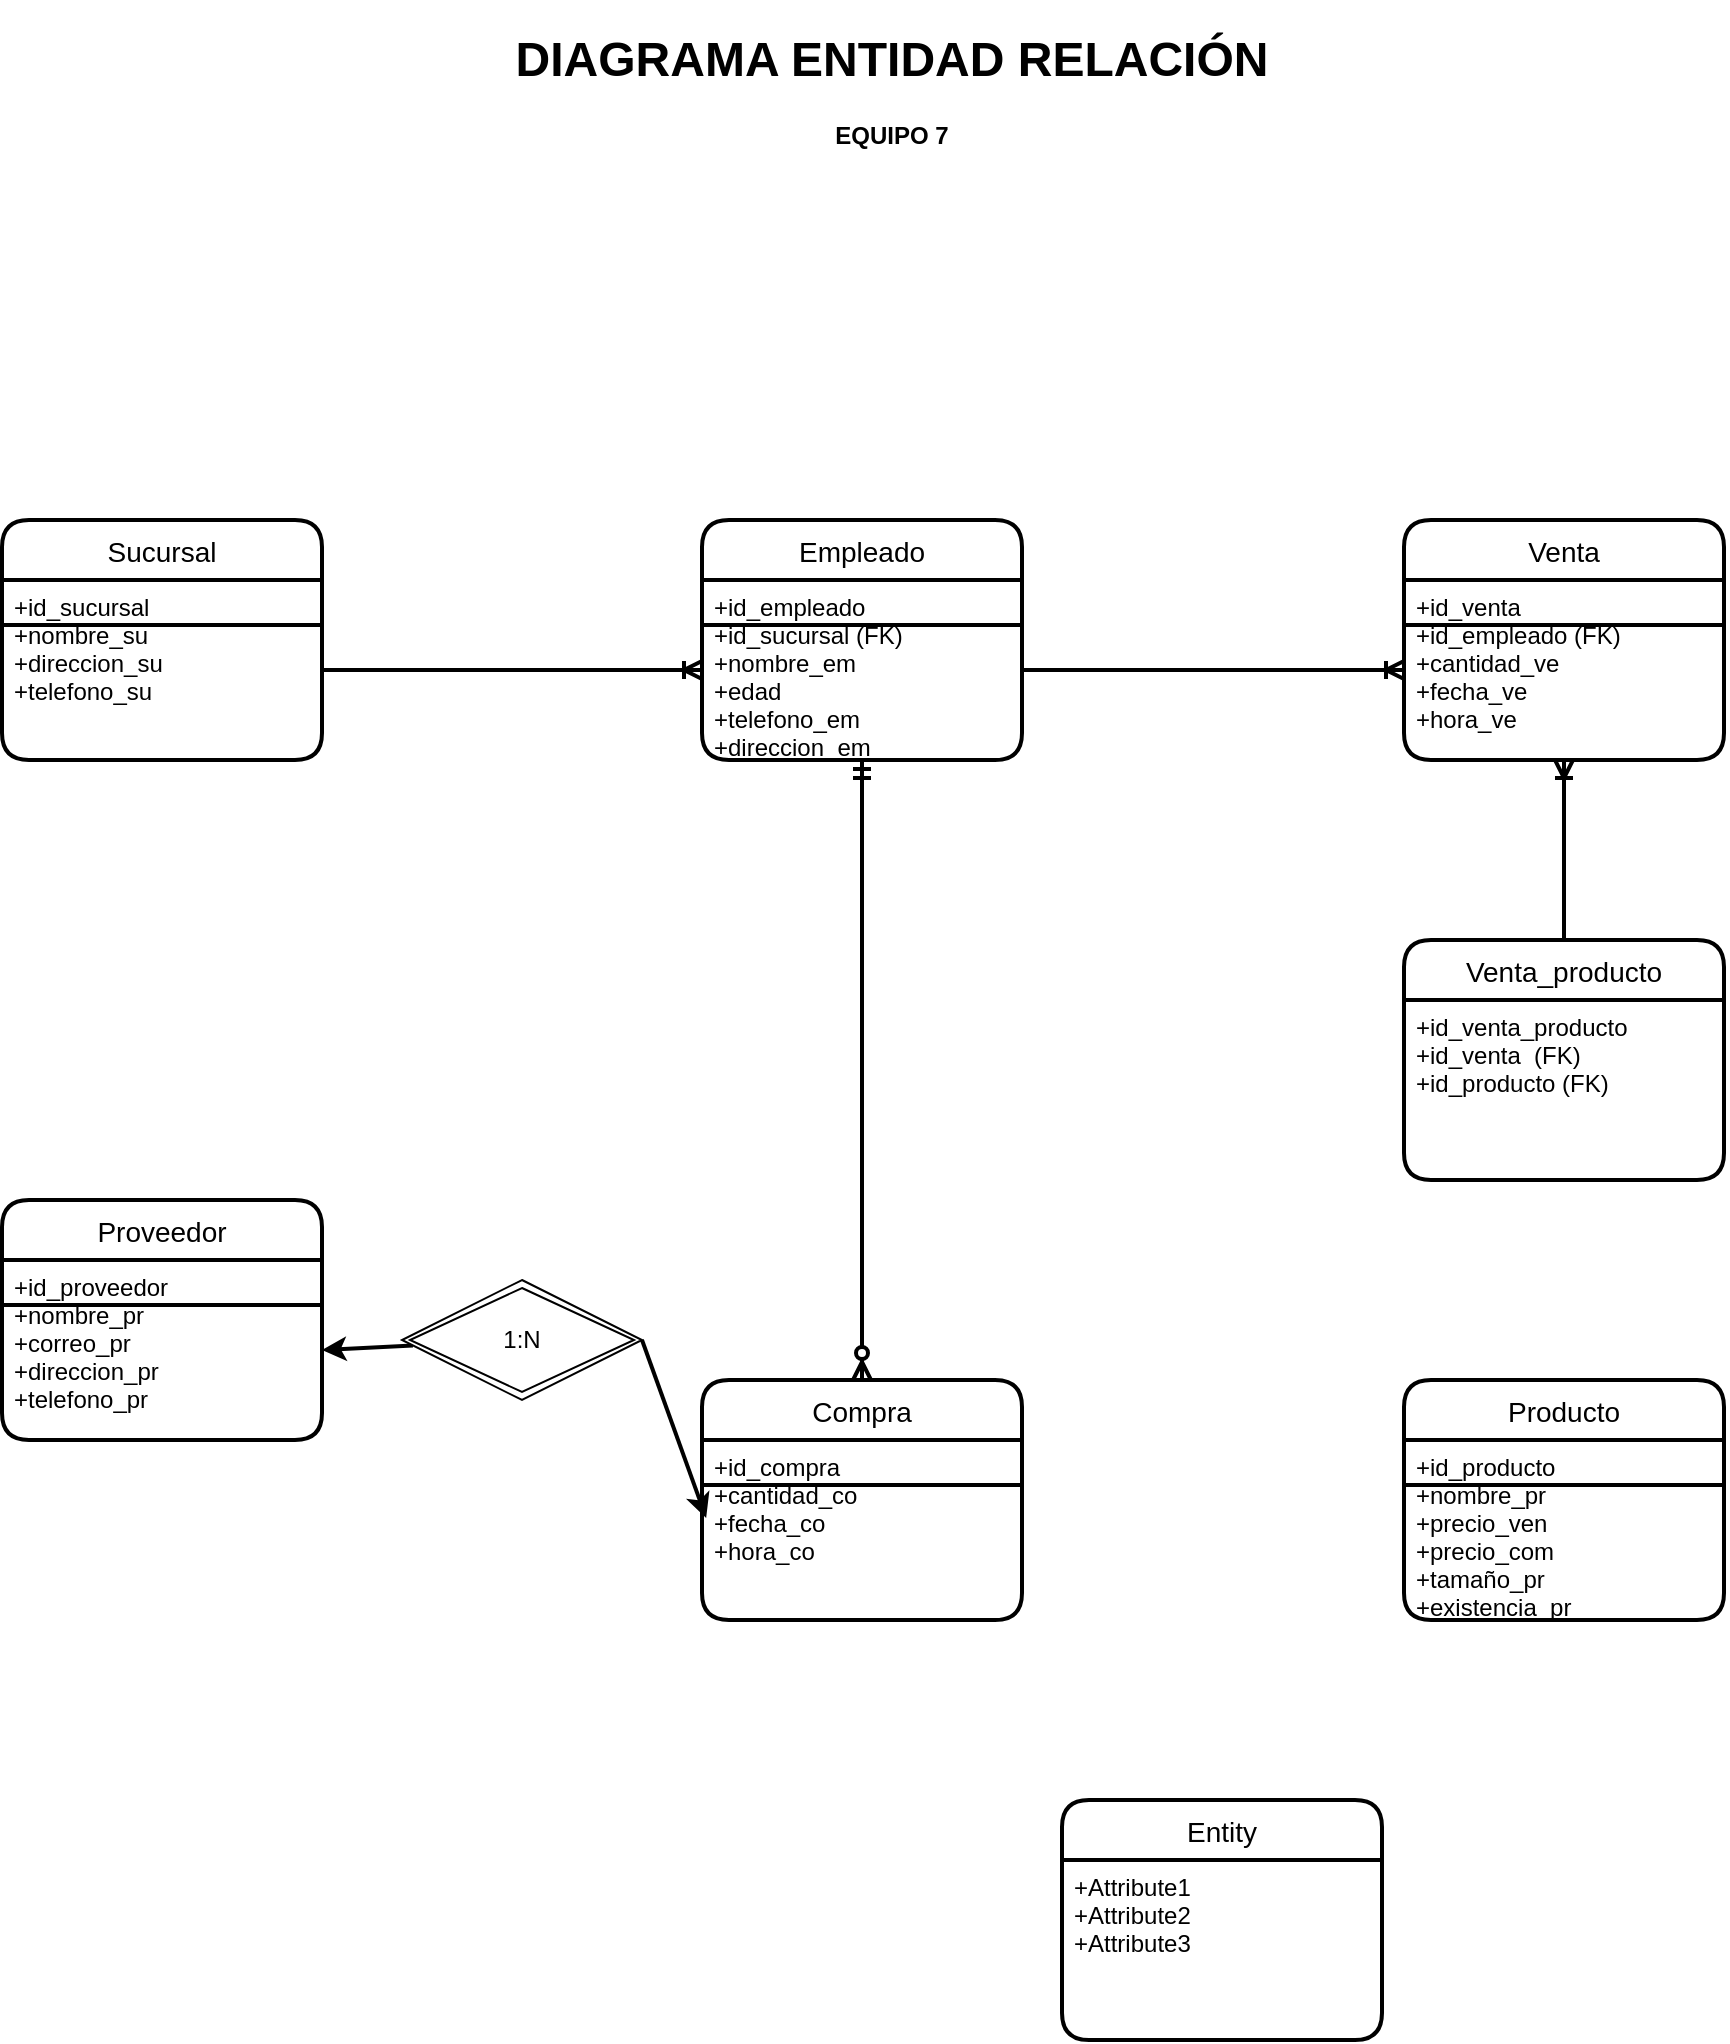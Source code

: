 <mxfile version="13.7.8" type="github"><diagram id="lURr1SUzgLX1jMfKgT8y" name="Page-1"><mxGraphModel dx="868" dy="472" grid="1" gridSize="10" guides="1" tooltips="1" connect="1" arrows="1" fold="1" page="1" pageScale="1" pageWidth="1654" pageHeight="1169" math="0" shadow="0"><root><mxCell id="0"/><mxCell id="1" parent="0"/><mxCell id="yS4Auysj0yb1mgpmarGh-30" value="" style="fontSize=12;html=1;endArrow=ERzeroToMany;startArrow=ERmandOne;strokeWidth=2;entryX=0.5;entryY=0;entryDx=0;entryDy=0;exitX=0.5;exitY=1;exitDx=0;exitDy=0;" parent="1" source="yS4Auysj0yb1mgpmarGh-12" target="yS4Auysj0yb1mgpmarGh-13" edge="1"><mxGeometry width="100" height="100" relative="1" as="geometry"><mxPoint x="680" y="610" as="sourcePoint"/><mxPoint x="780" y="510" as="targetPoint"/></mxGeometry></mxCell><mxCell id="yS4Auysj0yb1mgpmarGh-11" value="Empleado" style="swimlane;childLayout=stackLayout;horizontal=1;startSize=30;horizontalStack=0;rounded=1;fontSize=14;fontStyle=0;strokeWidth=2;resizeParent=0;resizeLast=1;shadow=0;dashed=0;align=center;" parent="1" vertex="1"><mxGeometry x="750" y="340" width="160" height="120" as="geometry"/></mxCell><mxCell id="yS4Auysj0yb1mgpmarGh-12" value="+id_empleado&#10;+id_sucursal (FK)&#10;+nombre_em&#10;+edad&#10;+telefono_em&#10;+direccion_em" style="align=left;strokeColor=none;fillColor=none;spacingLeft=4;fontSize=12;verticalAlign=top;resizable=0;rotatable=0;part=1;" parent="yS4Auysj0yb1mgpmarGh-11" vertex="1"><mxGeometry y="30" width="160" height="90" as="geometry"/></mxCell><mxCell id="yS4Auysj0yb1mgpmarGh-38" value="" style="endArrow=none;html=1;strokeWidth=2;exitX=0;exitY=0.25;exitDx=0;exitDy=0;entryX=1;entryY=0.25;entryDx=0;entryDy=0;" parent="yS4Auysj0yb1mgpmarGh-11" source="yS4Auysj0yb1mgpmarGh-12" target="yS4Auysj0yb1mgpmarGh-12" edge="1"><mxGeometry width="50" height="50" relative="1" as="geometry"><mxPoint x="210" y="40" as="sourcePoint"/><mxPoint x="260" y="-10" as="targetPoint"/></mxGeometry></mxCell><mxCell id="yS4Auysj0yb1mgpmarGh-40" value="&lt;h1&gt;DIAGRAMA ENTIDAD RELACIÓN&lt;/h1&gt;&lt;div&gt;&lt;b&gt;EQUIPO 7&lt;/b&gt;&lt;/div&gt;&lt;div&gt;&lt;b&gt;&lt;br&gt;&lt;/b&gt;&lt;/div&gt;" style="text;html=1;strokeColor=none;fillColor=none;spacing=5;spacingTop=-20;whiteSpace=wrap;overflow=hidden;rounded=0;align=center;" parent="1" vertex="1"><mxGeometry x="620" y="90" width="450" height="120" as="geometry"/></mxCell><mxCell id="yS4Auysj0yb1mgpmarGh-1" value="Sucursal" style="swimlane;childLayout=stackLayout;horizontal=1;startSize=30;horizontalStack=0;rounded=1;fontSize=14;fontStyle=0;strokeWidth=2;resizeParent=0;resizeLast=1;shadow=0;dashed=0;align=center;" parent="1" vertex="1"><mxGeometry x="400" y="340" width="160" height="120" as="geometry"/></mxCell><mxCell id="yS4Auysj0yb1mgpmarGh-2" value="+id_sucursal&#10;+nombre_su&#10;+direccion_su&#10;+telefono_su" style="align=left;strokeColor=none;fillColor=none;spacingLeft=4;fontSize=12;verticalAlign=top;resizable=0;rotatable=0;part=1;" parent="yS4Auysj0yb1mgpmarGh-1" vertex="1"><mxGeometry y="30" width="160" height="90" as="geometry"/></mxCell><mxCell id="yS4Auysj0yb1mgpmarGh-33" value="" style="endArrow=none;html=1;strokeWidth=2;exitX=0;exitY=0.25;exitDx=0;exitDy=0;entryX=1;entryY=0.25;entryDx=0;entryDy=0;" parent="yS4Auysj0yb1mgpmarGh-1" source="yS4Auysj0yb1mgpmarGh-2" target="yS4Auysj0yb1mgpmarGh-2" edge="1"><mxGeometry width="50" height="50" relative="1" as="geometry"><mxPoint x="170" y="220" as="sourcePoint"/><mxPoint x="310" y="220" as="targetPoint"/></mxGeometry></mxCell><mxCell id="yS4Auysj0yb1mgpmarGh-9" value="Proveedor" style="swimlane;childLayout=stackLayout;horizontal=1;startSize=30;horizontalStack=0;rounded=1;fontSize=14;fontStyle=0;strokeWidth=2;resizeParent=0;resizeLast=1;shadow=0;dashed=0;align=center;" parent="1" vertex="1"><mxGeometry x="400" y="680" width="160" height="120" as="geometry"/></mxCell><mxCell id="yS4Auysj0yb1mgpmarGh-10" value="+id_proveedor&#10;+nombre_pr&#10;+correo_pr&#10;+direccion_pr&#10;+telefono_pr" style="align=left;strokeColor=none;fillColor=none;spacingLeft=4;fontSize=12;verticalAlign=top;resizable=0;rotatable=0;part=1;" parent="yS4Auysj0yb1mgpmarGh-9" vertex="1"><mxGeometry y="30" width="160" height="90" as="geometry"/></mxCell><mxCell id="yS4Auysj0yb1mgpmarGh-37" value="" style="endArrow=none;html=1;strokeWidth=2;exitX=0;exitY=0.25;exitDx=0;exitDy=0;entryX=1;entryY=0.25;entryDx=0;entryDy=0;" parent="yS4Auysj0yb1mgpmarGh-9" source="yS4Auysj0yb1mgpmarGh-10" target="yS4Auysj0yb1mgpmarGh-10" edge="1"><mxGeometry width="50" height="50" relative="1" as="geometry"><mxPoint x="150" y="-20" as="sourcePoint"/><mxPoint x="200" y="-70" as="targetPoint"/></mxGeometry></mxCell><mxCell id="xZR6L2Q0r_49w582ZbOt-12" style="edgeStyle=none;rounded=0;orthogonalLoop=1;jettySize=auto;html=1;entryX=1;entryY=0.5;entryDx=0;entryDy=0;strokeWidth=2;" parent="1" source="xZR6L2Q0r_49w582ZbOt-11" target="yS4Auysj0yb1mgpmarGh-10" edge="1"><mxGeometry relative="1" as="geometry"/></mxCell><mxCell id="xZR6L2Q0r_49w582ZbOt-15" style="edgeStyle=none;rounded=0;orthogonalLoop=1;jettySize=auto;html=1;exitX=1;exitY=0.5;exitDx=0;exitDy=0;entryX=0.013;entryY=0.433;entryDx=0;entryDy=0;entryPerimeter=0;strokeWidth=2;" parent="1" source="xZR6L2Q0r_49w582ZbOt-11" target="yS4Auysj0yb1mgpmarGh-14" edge="1"><mxGeometry relative="1" as="geometry"/></mxCell><mxCell id="xZR6L2Q0r_49w582ZbOt-11" value="1:N" style="shape=rhombus;double=1;perimeter=rhombusPerimeter;whiteSpace=wrap;html=1;align=center;" parent="1" vertex="1"><mxGeometry x="600" y="720" width="120" height="60" as="geometry"/></mxCell><mxCell id="_uHusO7HqeZdsBcVtX60-1" value="" style="edgeStyle=entityRelationEdgeStyle;fontSize=12;html=1;endArrow=ERoneToMany;exitX=1;exitY=0.5;exitDx=0;exitDy=0;entryX=0;entryY=0.5;entryDx=0;entryDy=0;strokeWidth=2;" edge="1" parent="1" source="yS4Auysj0yb1mgpmarGh-2" target="yS4Auysj0yb1mgpmarGh-12"><mxGeometry width="100" height="100" relative="1" as="geometry"><mxPoint x="610" y="470" as="sourcePoint"/><mxPoint x="710" y="370" as="targetPoint"/></mxGeometry></mxCell><mxCell id="yS4Auysj0yb1mgpmarGh-15" value="Venta" style="swimlane;childLayout=stackLayout;horizontal=1;startSize=30;horizontalStack=0;rounded=1;fontSize=14;fontStyle=0;strokeWidth=2;resizeParent=0;resizeLast=1;shadow=0;dashed=0;align=center;" parent="1" vertex="1"><mxGeometry x="1101" y="340" width="160" height="120" as="geometry"/></mxCell><mxCell id="yS4Auysj0yb1mgpmarGh-39" value="" style="endArrow=none;html=1;strokeWidth=2;exitX=0;exitY=0.25;exitDx=0;exitDy=0;entryX=1;entryY=0.25;entryDx=0;entryDy=0;" parent="yS4Auysj0yb1mgpmarGh-15" source="yS4Auysj0yb1mgpmarGh-16" target="yS4Auysj0yb1mgpmarGh-16" edge="1"><mxGeometry width="50" height="50" relative="1" as="geometry"><mxPoint x="230" y="90" as="sourcePoint"/><mxPoint x="280" y="40" as="targetPoint"/></mxGeometry></mxCell><mxCell id="yS4Auysj0yb1mgpmarGh-16" value="+id_venta&#10;+id_empleado (FK)&#10;+cantidad_ve&#10;+fecha_ve&#10;+hora_ve" style="align=left;strokeColor=none;fillColor=none;spacingLeft=4;fontSize=12;verticalAlign=top;resizable=0;rotatable=0;part=1;" parent="yS4Auysj0yb1mgpmarGh-15" vertex="1"><mxGeometry y="30" width="160" height="90" as="geometry"/></mxCell><mxCell id="_uHusO7HqeZdsBcVtX60-2" value="" style="edgeStyle=entityRelationEdgeStyle;fontSize=12;html=1;endArrow=ERoneToMany;strokeWidth=2;exitX=1;exitY=0.5;exitDx=0;exitDy=0;entryX=0;entryY=0.5;entryDx=0;entryDy=0;" edge="1" parent="1" source="yS4Auysj0yb1mgpmarGh-12" target="yS4Auysj0yb1mgpmarGh-16"><mxGeometry width="100" height="100" relative="1" as="geometry"><mxPoint x="960" y="470" as="sourcePoint"/><mxPoint x="1060" y="370" as="targetPoint"/></mxGeometry></mxCell><mxCell id="yS4Auysj0yb1mgpmarGh-13" value="Compra" style="swimlane;childLayout=stackLayout;horizontal=1;startSize=30;horizontalStack=0;rounded=1;fontSize=14;fontStyle=0;strokeWidth=2;resizeParent=0;resizeLast=1;shadow=0;dashed=0;align=center;" parent="1" vertex="1"><mxGeometry x="750" y="770" width="160" height="120" as="geometry"/></mxCell><mxCell id="yS4Auysj0yb1mgpmarGh-14" value="+id_compra&#10;+cantidad_co&#10;+fecha_co&#10;+hora_co" style="align=left;strokeColor=none;fillColor=none;spacingLeft=4;fontSize=12;verticalAlign=top;resizable=0;rotatable=0;part=1;" parent="yS4Auysj0yb1mgpmarGh-13" vertex="1"><mxGeometry y="30" width="160" height="90" as="geometry"/></mxCell><mxCell id="yS4Auysj0yb1mgpmarGh-36" style="edgeStyle=none;rounded=1;orthogonalLoop=1;jettySize=auto;html=1;entryX=0;entryY=0.5;entryDx=0;entryDy=0;strokeWidth=2;" parent="yS4Auysj0yb1mgpmarGh-13" source="yS4Auysj0yb1mgpmarGh-14" target="yS4Auysj0yb1mgpmarGh-14" edge="1"><mxGeometry relative="1" as="geometry"/></mxCell><mxCell id="yS4Auysj0yb1mgpmarGh-35" value="" style="endArrow=none;html=1;strokeWidth=2;exitX=0;exitY=0.25;exitDx=0;exitDy=0;entryX=1;entryY=0.25;entryDx=0;entryDy=0;" parent="yS4Auysj0yb1mgpmarGh-13" source="yS4Auysj0yb1mgpmarGh-14" target="yS4Auysj0yb1mgpmarGh-14" edge="1"><mxGeometry width="50" height="50" relative="1" as="geometry"><mxPoint x="200" y="-10" as="sourcePoint"/><mxPoint x="250" y="-60" as="targetPoint"/></mxGeometry></mxCell><mxCell id="_uHusO7HqeZdsBcVtX60-3" value="Venta_producto" style="swimlane;childLayout=stackLayout;horizontal=1;startSize=30;horizontalStack=0;rounded=1;fontSize=14;fontStyle=0;strokeWidth=2;resizeParent=0;resizeLast=1;shadow=0;dashed=0;align=center;" vertex="1" parent="1"><mxGeometry x="1101" y="550" width="160" height="120" as="geometry"/></mxCell><mxCell id="_uHusO7HqeZdsBcVtX60-4" value="+id_venta_producto&#10;+id_venta  (FK)&#10;+id_producto (FK)" style="align=left;strokeColor=none;fillColor=none;spacingLeft=4;fontSize=12;verticalAlign=top;resizable=0;rotatable=0;part=1;" vertex="1" parent="_uHusO7HqeZdsBcVtX60-3"><mxGeometry y="30" width="160" height="90" as="geometry"/></mxCell><mxCell id="_uHusO7HqeZdsBcVtX60-5" value="" style="fontSize=12;html=1;endArrow=ERoneToMany;strokeWidth=2;entryX=0.5;entryY=1;entryDx=0;entryDy=0;" edge="1" parent="1" target="yS4Auysj0yb1mgpmarGh-16"><mxGeometry width="100" height="100" relative="1" as="geometry"><mxPoint x="1181" y="550" as="sourcePoint"/><mxPoint x="1370" y="460" as="targetPoint"/></mxGeometry></mxCell><mxCell id="yS4Auysj0yb1mgpmarGh-18" value="Producto" style="swimlane;childLayout=stackLayout;horizontal=1;startSize=30;horizontalStack=0;rounded=1;fontSize=14;fontStyle=0;strokeWidth=2;resizeParent=0;resizeLast=1;shadow=0;dashed=0;align=center;" parent="1" vertex="1"><mxGeometry x="1101" y="770" width="160" height="120" as="geometry"/></mxCell><mxCell id="yS4Auysj0yb1mgpmarGh-19" value="+id_producto&#10;+nombre_pr&#10;+precio_ven&#10;+precio_com&#10;+tamaño_pr&#10;+existencia_pr" style="align=left;strokeColor=none;fillColor=none;spacingLeft=4;fontSize=12;verticalAlign=top;resizable=0;rotatable=0;part=1;" parent="yS4Auysj0yb1mgpmarGh-18" vertex="1"><mxGeometry y="30" width="160" height="90" as="geometry"/></mxCell><mxCell id="yS4Auysj0yb1mgpmarGh-34" value="" style="endArrow=none;html=1;strokeWidth=2;exitX=0;exitY=0.25;exitDx=0;exitDy=0;entryX=1;entryY=0.25;entryDx=0;entryDy=0;" parent="yS4Auysj0yb1mgpmarGh-18" source="yS4Auysj0yb1mgpmarGh-19" target="yS4Auysj0yb1mgpmarGh-19" edge="1"><mxGeometry width="50" height="50" relative="1" as="geometry"><mxPoint x="-190" y="62.5" as="sourcePoint"/><mxPoint x="-30" y="62.5" as="targetPoint"/></mxGeometry></mxCell><mxCell id="_uHusO7HqeZdsBcVtX60-6" value="Entity" style="swimlane;childLayout=stackLayout;horizontal=1;startSize=30;horizontalStack=0;rounded=1;fontSize=14;fontStyle=0;strokeWidth=2;resizeParent=0;resizeLast=1;shadow=0;dashed=0;align=center;" vertex="1" parent="1"><mxGeometry x="930" y="980" width="160" height="120" as="geometry"/></mxCell><mxCell id="_uHusO7HqeZdsBcVtX60-7" value="+Attribute1&#10;+Attribute2&#10;+Attribute3" style="align=left;strokeColor=none;fillColor=none;spacingLeft=4;fontSize=12;verticalAlign=top;resizable=0;rotatable=0;part=1;" vertex="1" parent="_uHusO7HqeZdsBcVtX60-6"><mxGeometry y="30" width="160" height="90" as="geometry"/></mxCell></root></mxGraphModel></diagram></mxfile>